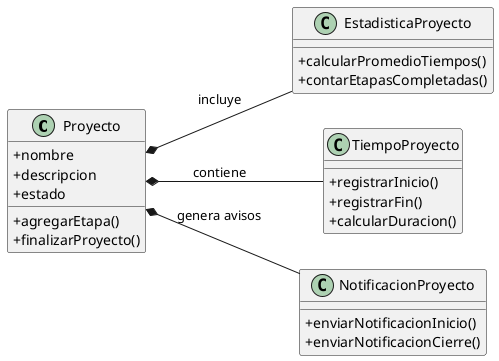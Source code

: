 @startuml
left to right direction
skinparam classAttributeIconSize 0

class Proyecto {
  +nombre
  +descripcion
  +estado
  +agregarEtapa()
  +finalizarProyecto()
}

class EstadisticaProyecto {
  +calcularPromedioTiempos()
  +contarEtapasCompletadas()
}

class TiempoProyecto {
  +registrarInicio()
  +registrarFin()
  +calcularDuracion()
}

class NotificacionProyecto {
  +enviarNotificacionInicio()
  +enviarNotificacionCierre()
}

' Relaciones corregidas con composición (rombo negro)
Proyecto *-- TiempoProyecto : contiene
Proyecto *-- EstadisticaProyecto : incluye
Proyecto *-- NotificacionProyecto : genera avisos

@enduml

